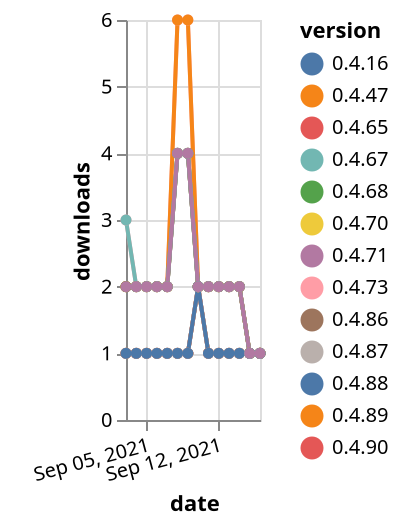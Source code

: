 {"$schema": "https://vega.github.io/schema/vega-lite/v5.json", "description": "A simple bar chart with embedded data.", "data": {"values": [{"date": "2021-09-03", "total": 216, "delta": 1, "version": "0.4.86"}, {"date": "2021-09-04", "total": 217, "delta": 1, "version": "0.4.86"}, {"date": "2021-09-05", "total": 218, "delta": 1, "version": "0.4.86"}, {"date": "2021-09-06", "total": 219, "delta": 1, "version": "0.4.86"}, {"date": "2021-09-07", "total": 220, "delta": 1, "version": "0.4.86"}, {"date": "2021-09-08", "total": 221, "delta": 1, "version": "0.4.86"}, {"date": "2021-09-09", "total": 222, "delta": 1, "version": "0.4.86"}, {"date": "2021-09-10", "total": 224, "delta": 2, "version": "0.4.86"}, {"date": "2021-09-11", "total": 225, "delta": 1, "version": "0.4.86"}, {"date": "2021-09-12", "total": 226, "delta": 1, "version": "0.4.86"}, {"date": "2021-09-13", "total": 227, "delta": 1, "version": "0.4.86"}, {"date": "2021-09-14", "total": 228, "delta": 1, "version": "0.4.86"}, {"date": "2021-09-15", "total": 229, "delta": 1, "version": "0.4.86"}, {"date": "2021-09-16", "total": 230, "delta": 1, "version": "0.4.86"}, {"date": "2021-09-03", "total": 3023, "delta": 2, "version": "0.4.16"}, {"date": "2021-09-04", "total": 3025, "delta": 2, "version": "0.4.16"}, {"date": "2021-09-05", "total": 3027, "delta": 2, "version": "0.4.16"}, {"date": "2021-09-06", "total": 3029, "delta": 2, "version": "0.4.16"}, {"date": "2021-09-07", "total": 3031, "delta": 2, "version": "0.4.16"}, {"date": "2021-09-08", "total": 3035, "delta": 4, "version": "0.4.16"}, {"date": "2021-09-09", "total": 3039, "delta": 4, "version": "0.4.16"}, {"date": "2021-09-10", "total": 3041, "delta": 2, "version": "0.4.16"}, {"date": "2021-09-11", "total": 3043, "delta": 2, "version": "0.4.16"}, {"date": "2021-09-12", "total": 3045, "delta": 2, "version": "0.4.16"}, {"date": "2021-09-13", "total": 3047, "delta": 2, "version": "0.4.16"}, {"date": "2021-09-14", "total": 3049, "delta": 2, "version": "0.4.16"}, {"date": "2021-09-15", "total": 3050, "delta": 1, "version": "0.4.16"}, {"date": "2021-09-16", "total": 3051, "delta": 1, "version": "0.4.16"}, {"date": "2021-09-03", "total": 2459, "delta": 2, "version": "0.4.70"}, {"date": "2021-09-04", "total": 2461, "delta": 2, "version": "0.4.70"}, {"date": "2021-09-05", "total": 2463, "delta": 2, "version": "0.4.70"}, {"date": "2021-09-06", "total": 2465, "delta": 2, "version": "0.4.70"}, {"date": "2021-09-07", "total": 2467, "delta": 2, "version": "0.4.70"}, {"date": "2021-09-08", "total": 2471, "delta": 4, "version": "0.4.70"}, {"date": "2021-09-09", "total": 2475, "delta": 4, "version": "0.4.70"}, {"date": "2021-09-10", "total": 2477, "delta": 2, "version": "0.4.70"}, {"date": "2021-09-11", "total": 2479, "delta": 2, "version": "0.4.70"}, {"date": "2021-09-12", "total": 2481, "delta": 2, "version": "0.4.70"}, {"date": "2021-09-13", "total": 2483, "delta": 2, "version": "0.4.70"}, {"date": "2021-09-14", "total": 2485, "delta": 2, "version": "0.4.70"}, {"date": "2021-09-15", "total": 2486, "delta": 1, "version": "0.4.70"}, {"date": "2021-09-16", "total": 2487, "delta": 1, "version": "0.4.70"}, {"date": "2021-09-03", "total": 2918, "delta": 3, "version": "0.4.73"}, {"date": "2021-09-04", "total": 2920, "delta": 2, "version": "0.4.73"}, {"date": "2021-09-05", "total": 2922, "delta": 2, "version": "0.4.73"}, {"date": "2021-09-06", "total": 2924, "delta": 2, "version": "0.4.73"}, {"date": "2021-09-07", "total": 2926, "delta": 2, "version": "0.4.73"}, {"date": "2021-09-08", "total": 2932, "delta": 6, "version": "0.4.73"}, {"date": "2021-09-09", "total": 2938, "delta": 6, "version": "0.4.73"}, {"date": "2021-09-10", "total": 2940, "delta": 2, "version": "0.4.73"}, {"date": "2021-09-11", "total": 2942, "delta": 2, "version": "0.4.73"}, {"date": "2021-09-12", "total": 2944, "delta": 2, "version": "0.4.73"}, {"date": "2021-09-13", "total": 2946, "delta": 2, "version": "0.4.73"}, {"date": "2021-09-14", "total": 2948, "delta": 2, "version": "0.4.73"}, {"date": "2021-09-15", "total": 2949, "delta": 1, "version": "0.4.73"}, {"date": "2021-09-16", "total": 2950, "delta": 1, "version": "0.4.73"}, {"date": "2021-09-03", "total": 2453, "delta": 2, "version": "0.4.65"}, {"date": "2021-09-04", "total": 2455, "delta": 2, "version": "0.4.65"}, {"date": "2021-09-05", "total": 2457, "delta": 2, "version": "0.4.65"}, {"date": "2021-09-06", "total": 2459, "delta": 2, "version": "0.4.65"}, {"date": "2021-09-07", "total": 2461, "delta": 2, "version": "0.4.65"}, {"date": "2021-09-08", "total": 2465, "delta": 4, "version": "0.4.65"}, {"date": "2021-09-09", "total": 2469, "delta": 4, "version": "0.4.65"}, {"date": "2021-09-10", "total": 2471, "delta": 2, "version": "0.4.65"}, {"date": "2021-09-11", "total": 2473, "delta": 2, "version": "0.4.65"}, {"date": "2021-09-12", "total": 2475, "delta": 2, "version": "0.4.65"}, {"date": "2021-09-13", "total": 2477, "delta": 2, "version": "0.4.65"}, {"date": "2021-09-14", "total": 2479, "delta": 2, "version": "0.4.65"}, {"date": "2021-09-15", "total": 2480, "delta": 1, "version": "0.4.65"}, {"date": "2021-09-16", "total": 2481, "delta": 1, "version": "0.4.65"}, {"date": "2021-09-03", "total": 195, "delta": 1, "version": "0.4.89"}, {"date": "2021-09-04", "total": 196, "delta": 1, "version": "0.4.89"}, {"date": "2021-09-05", "total": 197, "delta": 1, "version": "0.4.89"}, {"date": "2021-09-06", "total": 198, "delta": 1, "version": "0.4.89"}, {"date": "2021-09-07", "total": 199, "delta": 1, "version": "0.4.89"}, {"date": "2021-09-08", "total": 200, "delta": 1, "version": "0.4.89"}, {"date": "2021-09-09", "total": 201, "delta": 1, "version": "0.4.89"}, {"date": "2021-09-10", "total": 203, "delta": 2, "version": "0.4.89"}, {"date": "2021-09-11", "total": 204, "delta": 1, "version": "0.4.89"}, {"date": "2021-09-12", "total": 205, "delta": 1, "version": "0.4.89"}, {"date": "2021-09-13", "total": 206, "delta": 1, "version": "0.4.89"}, {"date": "2021-09-14", "total": 207, "delta": 1, "version": "0.4.89"}, {"date": "2021-09-15", "total": 208, "delta": 1, "version": "0.4.89"}, {"date": "2021-09-16", "total": 209, "delta": 1, "version": "0.4.89"}, {"date": "2021-09-03", "total": 204, "delta": 1, "version": "0.4.90"}, {"date": "2021-09-04", "total": 205, "delta": 1, "version": "0.4.90"}, {"date": "2021-09-05", "total": 206, "delta": 1, "version": "0.4.90"}, {"date": "2021-09-06", "total": 207, "delta": 1, "version": "0.4.90"}, {"date": "2021-09-07", "total": 208, "delta": 1, "version": "0.4.90"}, {"date": "2021-09-08", "total": 209, "delta": 1, "version": "0.4.90"}, {"date": "2021-09-09", "total": 210, "delta": 1, "version": "0.4.90"}, {"date": "2021-09-10", "total": 212, "delta": 2, "version": "0.4.90"}, {"date": "2021-09-11", "total": 213, "delta": 1, "version": "0.4.90"}, {"date": "2021-09-12", "total": 214, "delta": 1, "version": "0.4.90"}, {"date": "2021-09-13", "total": 215, "delta": 1, "version": "0.4.90"}, {"date": "2021-09-14", "total": 216, "delta": 1, "version": "0.4.90"}, {"date": "2021-09-15", "total": 217, "delta": 1, "version": "0.4.90"}, {"date": "2021-09-16", "total": 218, "delta": 1, "version": "0.4.90"}, {"date": "2021-09-03", "total": 3444, "delta": 2, "version": "0.4.47"}, {"date": "2021-09-04", "total": 3446, "delta": 2, "version": "0.4.47"}, {"date": "2021-09-05", "total": 3448, "delta": 2, "version": "0.4.47"}, {"date": "2021-09-06", "total": 3450, "delta": 2, "version": "0.4.47"}, {"date": "2021-09-07", "total": 3452, "delta": 2, "version": "0.4.47"}, {"date": "2021-09-08", "total": 3458, "delta": 6, "version": "0.4.47"}, {"date": "2021-09-09", "total": 3464, "delta": 6, "version": "0.4.47"}, {"date": "2021-09-10", "total": 3466, "delta": 2, "version": "0.4.47"}, {"date": "2021-09-11", "total": 3468, "delta": 2, "version": "0.4.47"}, {"date": "2021-09-12", "total": 3470, "delta": 2, "version": "0.4.47"}, {"date": "2021-09-13", "total": 3472, "delta": 2, "version": "0.4.47"}, {"date": "2021-09-14", "total": 3474, "delta": 2, "version": "0.4.47"}, {"date": "2021-09-15", "total": 3475, "delta": 1, "version": "0.4.47"}, {"date": "2021-09-16", "total": 3476, "delta": 1, "version": "0.4.47"}, {"date": "2021-09-03", "total": 201, "delta": 1, "version": "0.4.87"}, {"date": "2021-09-04", "total": 202, "delta": 1, "version": "0.4.87"}, {"date": "2021-09-05", "total": 203, "delta": 1, "version": "0.4.87"}, {"date": "2021-09-06", "total": 204, "delta": 1, "version": "0.4.87"}, {"date": "2021-09-07", "total": 205, "delta": 1, "version": "0.4.87"}, {"date": "2021-09-08", "total": 206, "delta": 1, "version": "0.4.87"}, {"date": "2021-09-09", "total": 207, "delta": 1, "version": "0.4.87"}, {"date": "2021-09-10", "total": 209, "delta": 2, "version": "0.4.87"}, {"date": "2021-09-11", "total": 210, "delta": 1, "version": "0.4.87"}, {"date": "2021-09-12", "total": 211, "delta": 1, "version": "0.4.87"}, {"date": "2021-09-13", "total": 212, "delta": 1, "version": "0.4.87"}, {"date": "2021-09-14", "total": 213, "delta": 1, "version": "0.4.87"}, {"date": "2021-09-15", "total": 214, "delta": 1, "version": "0.4.87"}, {"date": "2021-09-16", "total": 215, "delta": 1, "version": "0.4.87"}, {"date": "2021-09-03", "total": 2463, "delta": 2, "version": "0.4.68"}, {"date": "2021-09-04", "total": 2465, "delta": 2, "version": "0.4.68"}, {"date": "2021-09-05", "total": 2467, "delta": 2, "version": "0.4.68"}, {"date": "2021-09-06", "total": 2469, "delta": 2, "version": "0.4.68"}, {"date": "2021-09-07", "total": 2471, "delta": 2, "version": "0.4.68"}, {"date": "2021-09-08", "total": 2475, "delta": 4, "version": "0.4.68"}, {"date": "2021-09-09", "total": 2479, "delta": 4, "version": "0.4.68"}, {"date": "2021-09-10", "total": 2481, "delta": 2, "version": "0.4.68"}, {"date": "2021-09-11", "total": 2483, "delta": 2, "version": "0.4.68"}, {"date": "2021-09-12", "total": 2485, "delta": 2, "version": "0.4.68"}, {"date": "2021-09-13", "total": 2487, "delta": 2, "version": "0.4.68"}, {"date": "2021-09-14", "total": 2489, "delta": 2, "version": "0.4.68"}, {"date": "2021-09-15", "total": 2490, "delta": 1, "version": "0.4.68"}, {"date": "2021-09-16", "total": 2491, "delta": 1, "version": "0.4.68"}, {"date": "2021-09-03", "total": 200, "delta": 1, "version": "0.4.88"}, {"date": "2021-09-04", "total": 201, "delta": 1, "version": "0.4.88"}, {"date": "2021-09-05", "total": 202, "delta": 1, "version": "0.4.88"}, {"date": "2021-09-06", "total": 203, "delta": 1, "version": "0.4.88"}, {"date": "2021-09-07", "total": 204, "delta": 1, "version": "0.4.88"}, {"date": "2021-09-08", "total": 205, "delta": 1, "version": "0.4.88"}, {"date": "2021-09-09", "total": 206, "delta": 1, "version": "0.4.88"}, {"date": "2021-09-10", "total": 208, "delta": 2, "version": "0.4.88"}, {"date": "2021-09-11", "total": 209, "delta": 1, "version": "0.4.88"}, {"date": "2021-09-12", "total": 210, "delta": 1, "version": "0.4.88"}, {"date": "2021-09-13", "total": 211, "delta": 1, "version": "0.4.88"}, {"date": "2021-09-14", "total": 212, "delta": 1, "version": "0.4.88"}, {"date": "2021-09-15", "total": 213, "delta": 1, "version": "0.4.88"}, {"date": "2021-09-16", "total": 214, "delta": 1, "version": "0.4.88"}, {"date": "2021-09-03", "total": 2449, "delta": 3, "version": "0.4.67"}, {"date": "2021-09-04", "total": 2451, "delta": 2, "version": "0.4.67"}, {"date": "2021-09-05", "total": 2453, "delta": 2, "version": "0.4.67"}, {"date": "2021-09-06", "total": 2455, "delta": 2, "version": "0.4.67"}, {"date": "2021-09-07", "total": 2457, "delta": 2, "version": "0.4.67"}, {"date": "2021-09-08", "total": 2461, "delta": 4, "version": "0.4.67"}, {"date": "2021-09-09", "total": 2465, "delta": 4, "version": "0.4.67"}, {"date": "2021-09-10", "total": 2467, "delta": 2, "version": "0.4.67"}, {"date": "2021-09-11", "total": 2469, "delta": 2, "version": "0.4.67"}, {"date": "2021-09-12", "total": 2471, "delta": 2, "version": "0.4.67"}, {"date": "2021-09-13", "total": 2473, "delta": 2, "version": "0.4.67"}, {"date": "2021-09-14", "total": 2475, "delta": 2, "version": "0.4.67"}, {"date": "2021-09-15", "total": 2476, "delta": 1, "version": "0.4.67"}, {"date": "2021-09-16", "total": 2477, "delta": 1, "version": "0.4.67"}, {"date": "2021-09-03", "total": 2474, "delta": 2, "version": "0.4.71"}, {"date": "2021-09-04", "total": 2476, "delta": 2, "version": "0.4.71"}, {"date": "2021-09-05", "total": 2478, "delta": 2, "version": "0.4.71"}, {"date": "2021-09-06", "total": 2480, "delta": 2, "version": "0.4.71"}, {"date": "2021-09-07", "total": 2482, "delta": 2, "version": "0.4.71"}, {"date": "2021-09-08", "total": 2486, "delta": 4, "version": "0.4.71"}, {"date": "2021-09-09", "total": 2490, "delta": 4, "version": "0.4.71"}, {"date": "2021-09-10", "total": 2492, "delta": 2, "version": "0.4.71"}, {"date": "2021-09-11", "total": 2494, "delta": 2, "version": "0.4.71"}, {"date": "2021-09-12", "total": 2496, "delta": 2, "version": "0.4.71"}, {"date": "2021-09-13", "total": 2498, "delta": 2, "version": "0.4.71"}, {"date": "2021-09-14", "total": 2500, "delta": 2, "version": "0.4.71"}, {"date": "2021-09-15", "total": 2501, "delta": 1, "version": "0.4.71"}, {"date": "2021-09-16", "total": 2502, "delta": 1, "version": "0.4.71"}]}, "width": "container", "mark": {"type": "line", "point": {"filled": true}}, "encoding": {"x": {"field": "date", "type": "temporal", "timeUnit": "yearmonthdate", "title": "date", "axis": {"labelAngle": -15}}, "y": {"field": "delta", "type": "quantitative", "title": "downloads"}, "color": {"field": "version", "type": "nominal"}, "tooltip": {"field": "delta"}}}